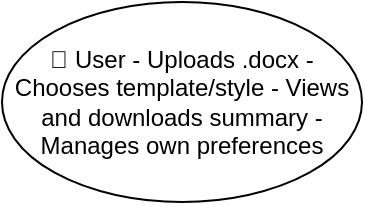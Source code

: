 <?xml version="1.0" encoding="UTF-8"?>
<mxfile>
  <diagram name="Detailed Architecture Diagram">
    <mxGraphModel dx="1600" dy="1200" grid="1" gridSize="10" guides="1" tooltips="1" connect="1" arrows="1" fold="1" page="1" pageScale="1" pageWidth="827" pageHeight="1169">
      <root>
        <mxCell id="0"/>
        <mxCell id="1" parent="0"/>

        <!-- User -->
        <mxCell id="2" value="👤 User
- Uploads .docx
- Chooses template/style
- Views and downloads summary
- Manages own preferences" style="shape=ellipse;whiteSpace=wrap;html=1;" vertex="1" parent="1">
          <mxGeometry x="40" y="300" width="180" height="100" as="geometry"/>
        </mxCell>

        <!-- Web Frontend -->
        <mxCell id="3" value="🌐 Web Frontend
- UI interaction (React/HTMX)
- File upload & session
- Sends data to backend API" style="rounded=1;whiteSpace=wrap;html=1;" vertex="1" parent="1">
          <mxGeometry x="250" y="300" width="200" height="100" as="geometry"/>
        </mxCell>

        <!-- Auth Service -->
        <mxCell id="4" value="🔐 Auth Service
- Login, MFA, SSO (Azure AD)
- Session handling
- Auth tokens" style="rounded=1;whiteSpace=wrap;html=1;fillColor=#f5f5f5;" vertex="1" parent="1">
          <mxGeometry x="490" y="120" width="220" height="80" as="geometry"/>
        </mxCell>

        <!-- User Preferences -->
        <mxCell id="5" value="⚙️ User Preferences
- Font, logo, tone
- Linked to user ID
- Used in prompt/doc generation" style="rounded=1;whiteSpace=wrap;html=1;fillColor=#ede7f6;" vertex="1" parent="1">
          <mxGeometry x="740" y="120" width="200" height="80" as="geometry"/>
        </mxCell>

        <!-- PII Handler -->
        <mxCell id="6" value="🕵️ PII Handler
- Detects & replaces PII (names, orgs)
- Encrypts original map in memory
- De-anonymizes after generation" style="rounded=1;whiteSpace=wrap;html=1;fillColor=#fff2cc;" vertex="1" parent="1">
          <mxGeometry x="490" y="240" width="220" height="100" as="geometry"/>
        </mxCell>

        <!-- OpenAI Engine -->
        <mxCell id="7" value="🧠 OpenAI Engine
- Builds prompt from text, preferences, template
- Handles token limits & chunking
- Multi-step calls, merging output" style="rounded=1;whiteSpace=wrap;html=1;fillColor=#e1f5fe;" vertex="1" parent="1">
          <mxGeometry x="490" y="360" width="220" height="100" as="geometry"/>
        </mxCell>

        <!-- Docx Formatter -->
        <mxCell id="8" value="📄 DOCX Formatter
- Applies design template
- Re-inserts PII where needed
- Outputs styled .docx file" style="rounded=1;whiteSpace=wrap;html=1;fillColor=#fce4ec;" vertex="1" parent="1">
          <mxGeometry x="490" y="480" width="220" height="80" as="geometry"/>
        </mxCell>

        <!-- Database -->
        <mxCell id="9" value="🗄️ Database
- User profiles & preferences
- Uploaded docs metadata
- Summary history
- Audit logs" style="shape=cylinder;whiteSpace=wrap;html=1;fillColor=#e0f7fa;" vertex="1" parent="1">
          <mxGeometry x="740" y="320" width="200" height="100" as="geometry"/>
        </mxCell>

        <!-- Arrows -->
        <mxCell id="10" style="endArrow=block;" edge="1" parent="1" source="2" target="3"><mxGeometry relative="1" as="geometry"/></mxCell>
        <mxCell id="11" style="endArrow=block;" edge="1" parent="1" source="3" target="4"><mxGeometry relative="1" as="geometry"/></mxCell>
        <mxCell id="12" style="endArrow=block;" edge="1" parent="1" source="4" target="5"><mxGeometry relative="1" as="geometry"/></mxCell>
        <mxCell id="13" style="endArrow=block;" edge="1" parent="1" source="3" target="6"><mxGeometry relative="1" as="geometry"/></mxCell>
        <mxCell id="14" style="endArrow=block;" edge="1" parent="1" source="6" target="7"><mxGeometry relative="1" as="geometry"/></mxCell>
        <mxCell id="15" style="endArrow=block;" edge="1" parent="1" source="7" target="8"><mxGeometry relative="1" as="geometry"/></mxCell>
        <mxCell id="16" style="endArrow=block;" edge="1" parent="1" source="6" target="9"><mxGeometry relative="1" as="geometry"/></mxCell>
        <mxCell id="17" style="endArrow=block;" edge="1" parent="1" source="7" target="9"><mxGeometry relative="1" as="geometry"/></mxCell>
        <mxCell id="18" style="endArrow=block;" edge="1" parent="1" source="8" target="9"><mxGeometry relative="1" as="geometry"/></mxCell>
        <mxCell id="19" style="endArrow=block;" edge="1" parent="1" source="5" target="6"><mxGeometry relative="1" as="geometry"/></mxCell>
      </root>
    </mxGraphModel>
  </diagram>
</mxfile>
